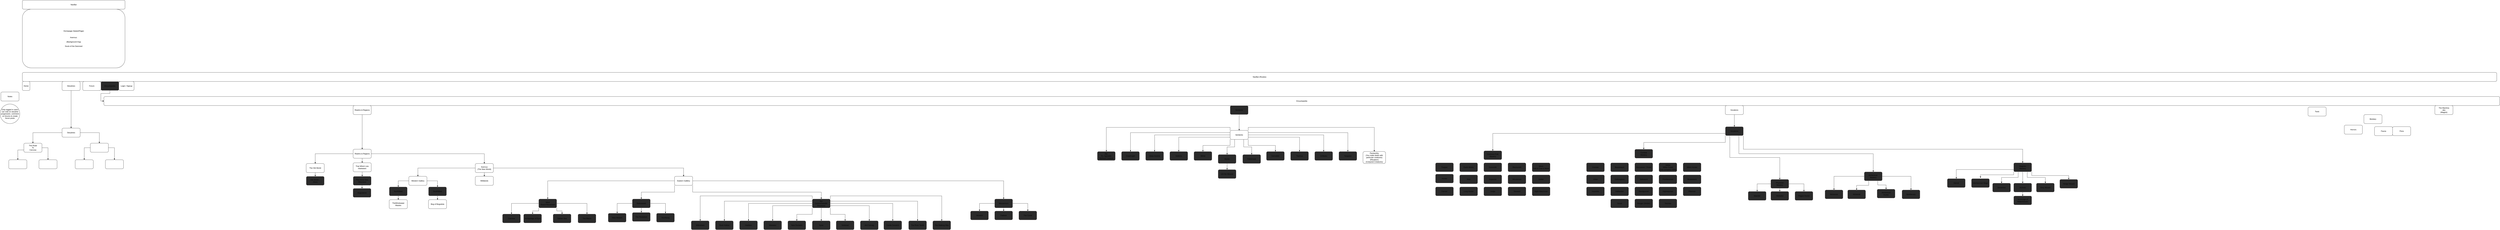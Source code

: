 <mxfile version="13.1.3">
    <diagram id="6hGFLwfOUW9BJ-s0fimq" name="Page-1">
        <mxGraphModel dx="3237" dy="2157" grid="1" gridSize="10" guides="1" tooltips="1" connect="1" arrows="1" fold="1" page="1" pageScale="1" pageWidth="827" pageHeight="1169" math="0" shadow="0">
            <root>
                <mxCell id="0"/>
                <mxCell id="1" parent="0"/>
                <mxCell id="2" value="Encyclopedia" style="rounded=1;whiteSpace=wrap;html=1;" parent="1" vertex="1">
                    <mxGeometry x="-140" y="40" width="15870" height="60" as="geometry"/>
                </mxCell>
                <mxCell id="3" value="Homepage (SplashPage)&lt;br&gt;&lt;br&gt;&lt;br&gt;Avernus:&lt;br&gt;&lt;br&gt;(Background Img)&lt;br&gt;&lt;br&gt;Souls of the Dammed" style="rounded=1;whiteSpace=wrap;html=1;" parent="1" vertex="1">
                    <mxGeometry x="-680" y="-540" width="680" height="390" as="geometry"/>
                </mxCell>
                <mxCell id="175" style="edgeStyle=orthogonalEdgeStyle;rounded=0;orthogonalLoop=1;jettySize=auto;html=1;exitX=0.25;exitY=1;exitDx=0;exitDy=0;entryX=0.5;entryY=0;entryDx=0;entryDy=0;" edge="1" parent="1" source="4" target="162">
                    <mxGeometry relative="1" as="geometry"/>
                </mxCell>
                <mxCell id="176" style="edgeStyle=orthogonalEdgeStyle;rounded=0;orthogonalLoop=1;jettySize=auto;html=1;exitX=0.75;exitY=1;exitDx=0;exitDy=0;entryX=0.5;entryY=0;entryDx=0;entryDy=0;" edge="1" parent="1" source="4" target="163">
                    <mxGeometry relative="1" as="geometry"/>
                </mxCell>
                <mxCell id="177" style="edgeStyle=orthogonalEdgeStyle;rounded=0;orthogonalLoop=1;jettySize=auto;html=1;exitX=1;exitY=1;exitDx=0;exitDy=0;entryX=0.5;entryY=0;entryDx=0;entryDy=0;" edge="1" parent="1" source="4" target="164">
                    <mxGeometry relative="1" as="geometry"/>
                </mxCell>
                <mxCell id="178" style="edgeStyle=orthogonalEdgeStyle;rounded=0;orthogonalLoop=1;jettySize=auto;html=1;exitX=1;exitY=0.75;exitDx=0;exitDy=0;" edge="1" parent="1" source="4" target="166">
                    <mxGeometry relative="1" as="geometry"/>
                </mxCell>
                <mxCell id="179" style="edgeStyle=orthogonalEdgeStyle;rounded=0;orthogonalLoop=1;jettySize=auto;html=1;exitX=1;exitY=0.5;exitDx=0;exitDy=0;" edge="1" parent="1" source="4" target="165">
                    <mxGeometry relative="1" as="geometry"/>
                </mxCell>
                <mxCell id="180" style="edgeStyle=orthogonalEdgeStyle;rounded=0;orthogonalLoop=1;jettySize=auto;html=1;exitX=1;exitY=0.25;exitDx=0;exitDy=0;" edge="1" parent="1" source="4" target="171">
                    <mxGeometry relative="1" as="geometry"/>
                </mxCell>
                <mxCell id="184" style="edgeStyle=orthogonalEdgeStyle;rounded=0;orthogonalLoop=1;jettySize=auto;html=1;exitX=0;exitY=1;exitDx=0;exitDy=0;entryX=0.5;entryY=0;entryDx=0;entryDy=0;" edge="1" parent="1" source="4" target="161">
                    <mxGeometry relative="1" as="geometry"/>
                </mxCell>
                <mxCell id="185" style="edgeStyle=orthogonalEdgeStyle;rounded=0;orthogonalLoop=1;jettySize=auto;html=1;exitX=0;exitY=0.75;exitDx=0;exitDy=0;" edge="1" parent="1" source="4" target="167">
                    <mxGeometry relative="1" as="geometry"/>
                </mxCell>
                <mxCell id="186" style="edgeStyle=orthogonalEdgeStyle;rounded=0;orthogonalLoop=1;jettySize=auto;html=1;exitX=0;exitY=0.5;exitDx=0;exitDy=0;entryX=0.5;entryY=0;entryDx=0;entryDy=0;" edge="1" parent="1" source="4" target="168">
                    <mxGeometry relative="1" as="geometry"/>
                </mxCell>
                <mxCell id="187" style="edgeStyle=orthogonalEdgeStyle;rounded=0;orthogonalLoop=1;jettySize=auto;html=1;exitX=0;exitY=0.25;exitDx=0;exitDy=0;" edge="1" parent="1" source="4" target="173">
                    <mxGeometry relative="1" as="geometry"/>
                </mxCell>
                <mxCell id="188" style="edgeStyle=orthogonalEdgeStyle;rounded=0;orthogonalLoop=1;jettySize=auto;html=1;exitX=0;exitY=0;exitDx=0;exitDy=0;entryX=0.5;entryY=0;entryDx=0;entryDy=0;" edge="1" parent="1" source="4" target="170">
                    <mxGeometry relative="1" as="geometry"/>
                </mxCell>
                <mxCell id="216" style="edgeStyle=orthogonalEdgeStyle;rounded=0;orthogonalLoop=1;jettySize=auto;html=1;exitX=1;exitY=0;exitDx=0;exitDy=0;" edge="1" parent="1" source="4" target="14">
                    <mxGeometry relative="1" as="geometry"/>
                </mxCell>
                <mxCell id="4" value="Sentients" style="rounded=1;whiteSpace=wrap;html=1;" parent="1" vertex="1">
                    <mxGeometry x="7320" y="265" width="120" height="60" as="geometry"/>
                </mxCell>
                <mxCell id="5" value="Bestiary" style="rounded=1;whiteSpace=wrap;html=1;" parent="1" vertex="1">
                    <mxGeometry x="14830" y="160" width="120" height="60" as="geometry"/>
                </mxCell>
                <mxCell id="42" style="edgeStyle=orthogonalEdgeStyle;rounded=0;orthogonalLoop=1;jettySize=auto;html=1;exitX=0.5;exitY=1;exitDx=0;exitDy=0;entryX=0.5;entryY=0;entryDx=0;entryDy=0;" edge="1" parent="1" source="6" target="31">
                    <mxGeometry relative="1" as="geometry"/>
                </mxCell>
                <mxCell id="82" style="edgeStyle=orthogonalEdgeStyle;rounded=0;orthogonalLoop=1;jettySize=auto;html=1;exitX=0;exitY=0.5;exitDx=0;exitDy=0;entryX=0.5;entryY=0;entryDx=0;entryDy=0;" edge="1" parent="1" source="6" target="32">
                    <mxGeometry relative="1" as="geometry"/>
                </mxCell>
                <mxCell id="83" style="edgeStyle=orthogonalEdgeStyle;rounded=0;orthogonalLoop=1;jettySize=auto;html=1;exitX=1;exitY=0.5;exitDx=0;exitDy=0;entryX=0.5;entryY=0;entryDx=0;entryDy=0;" edge="1" parent="1" source="6" target="38">
                    <mxGeometry relative="1" as="geometry"/>
                </mxCell>
                <mxCell id="6" value="Realms &amp;amp; Regions" style="rounded=1;whiteSpace=wrap;html=1;" parent="1" vertex="1">
                    <mxGeometry x="1511" y="390" width="120" height="60" as="geometry"/>
                </mxCell>
                <mxCell id="84" style="edgeStyle=orthogonalEdgeStyle;rounded=0;orthogonalLoop=1;jettySize=auto;html=1;exitX=1;exitY=0.5;exitDx=0;exitDy=0;entryX=0.5;entryY=0;entryDx=0;entryDy=0;" edge="1" parent="1" source="7" target="33">
                    <mxGeometry relative="1" as="geometry"/>
                </mxCell>
                <mxCell id="85" style="edgeStyle=orthogonalEdgeStyle;rounded=0;orthogonalLoop=1;jettySize=auto;html=1;exitX=0;exitY=0.5;exitDx=0;exitDy=0;entryX=0.5;entryY=0;entryDx=0;entryDy=0;" edge="1" parent="1" source="7" target="24">
                    <mxGeometry relative="1" as="geometry"/>
                </mxCell>
                <mxCell id="7" value="Storylines" style="rounded=1;whiteSpace=wrap;html=1;" parent="1" vertex="1">
                    <mxGeometry x="-417" y="250" width="120" height="60" as="geometry"/>
                </mxCell>
                <mxCell id="8" value="Home" style="rounded=1;whiteSpace=wrap;html=1;" parent="1" vertex="1">
                    <mxGeometry x="-680" y="-60" width="50" height="60" as="geometry"/>
                </mxCell>
                <mxCell id="9" value="Login / Signup" style="rounded=1;whiteSpace=wrap;html=1;" parent="1" vertex="1">
                    <mxGeometry x="-40" y="-60" width="100" height="60" as="geometry"/>
                </mxCell>
                <mxCell id="10" value="Forum" style="rounded=1;whiteSpace=wrap;html=1;" parent="1" vertex="1">
                    <mxGeometry x="-280" y="-60" width="120" height="60" as="geometry"/>
                </mxCell>
                <mxCell id="11" value="Only logged in users can vote on storyline progression, comment on forums &amp;amp; create forum posts" style="ellipse;whiteSpace=wrap;html=1;aspect=fixed;" vertex="1" parent="1">
                    <mxGeometry x="-827" y="90" width="130" height="130" as="geometry"/>
                </mxCell>
                <mxCell id="12" value="Notes" style="rounded=1;whiteSpace=wrap;html=1;" vertex="1" parent="1">
                    <mxGeometry x="-822" y="10" width="120" height="60" as="geometry"/>
                </mxCell>
                <mxCell id="13" value="Tools" style="rounded=1;whiteSpace=wrap;html=1;" vertex="1" parent="1">
                    <mxGeometry x="14460" y="110" width="120" height="60" as="geometry"/>
                </mxCell>
                <mxCell id="14" value="Pactworthy&lt;br&gt;(You make deals with particular creatures)&lt;br&gt;(Ritualism)&lt;br&gt;(Conjured Creatures)" style="rounded=1;whiteSpace=wrap;html=1;" vertex="1" parent="1">
                    <mxGeometry x="8200" y="405" width="150" height="80" as="geometry"/>
                </mxCell>
                <mxCell id="190" style="edgeStyle=orthogonalEdgeStyle;rounded=0;orthogonalLoop=1;jettySize=auto;html=1;exitX=0.5;exitY=1;exitDx=0;exitDy=0;entryX=0.5;entryY=0;entryDx=0;entryDy=0;" edge="1" parent="1" source="15" target="189">
                    <mxGeometry relative="1" as="geometry"/>
                </mxCell>
                <mxCell id="15" value="Vocations" style="rounded=1;whiteSpace=wrap;html=1;" vertex="1" parent="1">
                    <mxGeometry x="10600" y="100" width="120" height="60" as="geometry"/>
                </mxCell>
                <mxCell id="16" value="Flora" style="rounded=1;whiteSpace=wrap;html=1;" vertex="1" parent="1">
                    <mxGeometry x="15020" y="240" width="120" height="60" as="geometry"/>
                </mxCell>
                <mxCell id="17" value="Fauna" style="rounded=1;whiteSpace=wrap;html=1;" vertex="1" parent="1">
                    <mxGeometry x="14900" y="240" width="120" height="60" as="geometry"/>
                </mxCell>
                <mxCell id="18" value="Horrors" style="rounded=1;whiteSpace=wrap;html=1;" vertex="1" parent="1">
                    <mxGeometry x="14700" y="230" width="120" height="60" as="geometry"/>
                </mxCell>
                <mxCell id="19" value="Bog of Bogodola" style="rounded=1;whiteSpace=wrap;html=1;" vertex="1" parent="1">
                    <mxGeometry x="2010" y="725" width="120" height="60" as="geometry"/>
                </mxCell>
                <mxCell id="20" value="TheWindswept Wastes" style="rounded=1;whiteSpace=wrap;html=1;" vertex="1" parent="1">
                    <mxGeometry x="1750" y="725" width="120" height="60" as="geometry"/>
                </mxCell>
                <mxCell id="60" style="edgeStyle=orthogonalEdgeStyle;rounded=0;orthogonalLoop=1;jettySize=auto;html=1;exitX=0;exitY=0.75;exitDx=0;exitDy=0;entryX=0.5;entryY=0;entryDx=0;entryDy=0;" edge="1" parent="1" source="24" target="57">
                    <mxGeometry relative="1" as="geometry"/>
                </mxCell>
                <mxCell id="61" style="edgeStyle=orthogonalEdgeStyle;rounded=0;orthogonalLoop=1;jettySize=auto;html=1;exitX=1;exitY=0.5;exitDx=0;exitDy=0;entryX=0.5;entryY=0;entryDx=0;entryDy=0;" edge="1" parent="1" source="24" target="56">
                    <mxGeometry relative="1" as="geometry"/>
                </mxCell>
                <mxCell id="24" value="The Road &lt;br&gt;To &lt;br&gt;Carcosa" style="rounded=1;whiteSpace=wrap;html=1;" vertex="1" parent="1">
                    <mxGeometry x="-670" y="350" width="120" height="60" as="geometry"/>
                </mxCell>
                <mxCell id="159" style="edgeStyle=orthogonalEdgeStyle;rounded=0;orthogonalLoop=1;jettySize=auto;html=1;exitX=0.5;exitY=1;exitDx=0;exitDy=0;entryX=0.5;entryY=0;entryDx=0;entryDy=0;" edge="1" parent="1" source="31" target="156">
                    <mxGeometry relative="1" as="geometry"/>
                </mxCell>
                <mxCell id="31" value="That Which Lies Inbetween" style="rounded=1;whiteSpace=wrap;html=1;" vertex="1" parent="1">
                    <mxGeometry x="1511" y="480" width="120" height="60" as="geometry"/>
                </mxCell>
                <mxCell id="158" style="edgeStyle=orthogonalEdgeStyle;rounded=0;orthogonalLoop=1;jettySize=auto;html=1;exitX=0.5;exitY=1;exitDx=0;exitDy=0;entryX=0.5;entryY=0;entryDx=0;entryDy=0;" edge="1" parent="1" source="32" target="157">
                    <mxGeometry relative="1" as="geometry"/>
                </mxCell>
                <mxCell id="32" value="The Old World" style="rounded=1;whiteSpace=wrap;html=1;" vertex="1" parent="1">
                    <mxGeometry x="1200" y="485" width="120" height="60" as="geometry"/>
                </mxCell>
                <mxCell id="62" style="edgeStyle=orthogonalEdgeStyle;rounded=0;orthogonalLoop=1;jettySize=auto;html=1;exitX=0;exitY=0.5;exitDx=0;exitDy=0;entryX=0.5;entryY=0;entryDx=0;entryDy=0;" edge="1" parent="1" source="33" target="55">
                    <mxGeometry relative="1" as="geometry"/>
                </mxCell>
                <mxCell id="63" style="edgeStyle=orthogonalEdgeStyle;rounded=0;orthogonalLoop=1;jettySize=auto;html=1;exitX=1;exitY=0.5;exitDx=0;exitDy=0;entryX=0.5;entryY=0;entryDx=0;entryDy=0;" edge="1" parent="1" source="33" target="54">
                    <mxGeometry relative="1" as="geometry"/>
                </mxCell>
                <mxCell id="33" value="" style="rounded=1;whiteSpace=wrap;html=1;" vertex="1" parent="1">
                    <mxGeometry x="-230" y="350" width="120" height="60" as="geometry"/>
                </mxCell>
                <mxCell id="69" style="edgeStyle=orthogonalEdgeStyle;rounded=0;orthogonalLoop=1;jettySize=auto;html=1;exitX=1;exitY=0.5;exitDx=0;exitDy=0;entryX=0.5;entryY=0;entryDx=0;entryDy=0;" edge="1" parent="1" source="38" target="51">
                    <mxGeometry relative="1" as="geometry"/>
                </mxCell>
                <mxCell id="70" style="edgeStyle=orthogonalEdgeStyle;rounded=0;orthogonalLoop=1;jettySize=auto;html=1;exitX=0;exitY=0.5;exitDx=0;exitDy=0;entryX=0.5;entryY=0;entryDx=0;entryDy=0;" edge="1" parent="1" source="38" target="52">
                    <mxGeometry relative="1" as="geometry"/>
                </mxCell>
                <mxCell id="71" style="edgeStyle=orthogonalEdgeStyle;rounded=0;orthogonalLoop=1;jettySize=auto;html=1;exitX=0.5;exitY=1;exitDx=0;exitDy=0;entryX=0.5;entryY=0;entryDx=0;entryDy=0;" edge="1" parent="1" source="38" target="53">
                    <mxGeometry relative="1" as="geometry"/>
                </mxCell>
                <mxCell id="38" value="Avernus &lt;br&gt;(The New World)" style="rounded=1;whiteSpace=wrap;html=1;" vertex="1" parent="1">
                    <mxGeometry x="2320" y="485" width="120" height="60" as="geometry"/>
                </mxCell>
                <mxCell id="45" value="NavBar" style="rounded=1;whiteSpace=wrap;html=1;" vertex="1" parent="1">
                    <mxGeometry x="-680" y="-600" width="680" height="60" as="geometry"/>
                </mxCell>
                <mxCell id="49" value="The Machina&lt;br&gt;aka&lt;br&gt;(Magick)" style="rounded=1;whiteSpace=wrap;html=1;" vertex="1" parent="1">
                    <mxGeometry x="15300" y="100" width="120" height="60" as="geometry"/>
                </mxCell>
                <mxCell id="91" style="edgeStyle=orthogonalEdgeStyle;rounded=0;orthogonalLoop=1;jettySize=auto;html=1;exitX=0;exitY=0.5;exitDx=0;exitDy=0;entryX=0.5;entryY=0;entryDx=0;entryDy=0;" edge="1" parent="1" source="51" target="90">
                    <mxGeometry relative="1" as="geometry"/>
                </mxCell>
                <mxCell id="92" style="edgeStyle=orthogonalEdgeStyle;rounded=0;orthogonalLoop=1;jettySize=auto;html=1;exitX=0;exitY=1;exitDx=0;exitDy=0;entryX=0.5;entryY=0;entryDx=0;entryDy=0;" edge="1" parent="1" source="51" target="89">
                    <mxGeometry relative="1" as="geometry"/>
                </mxCell>
                <mxCell id="93" style="edgeStyle=orthogonalEdgeStyle;rounded=0;orthogonalLoop=1;jettySize=auto;html=1;exitX=1;exitY=1;exitDx=0;exitDy=0;entryX=0.5;entryY=0;entryDx=0;entryDy=0;" edge="1" parent="1" source="51" target="87">
                    <mxGeometry relative="1" as="geometry"/>
                </mxCell>
                <mxCell id="94" style="edgeStyle=orthogonalEdgeStyle;rounded=0;orthogonalLoop=1;jettySize=auto;html=1;exitX=1;exitY=0.5;exitDx=0;exitDy=0;entryX=0.5;entryY=0;entryDx=0;entryDy=0;" edge="1" parent="1" source="51" target="88">
                    <mxGeometry relative="1" as="geometry"/>
                </mxCell>
                <mxCell id="51" value="Eastern Galllery" style="rounded=1;whiteSpace=wrap;html=1;" vertex="1" parent="1">
                    <mxGeometry x="3640" y="570" width="120" height="60" as="geometry"/>
                </mxCell>
                <mxCell id="78" style="edgeStyle=orthogonalEdgeStyle;rounded=0;orthogonalLoop=1;jettySize=auto;html=1;exitX=1;exitY=0.5;exitDx=0;exitDy=0;entryX=0.5;entryY=0;entryDx=0;entryDy=0;" edge="1" parent="1" source="52" target="76">
                    <mxGeometry relative="1" as="geometry"/>
                </mxCell>
                <mxCell id="79" style="edgeStyle=orthogonalEdgeStyle;rounded=0;orthogonalLoop=1;jettySize=auto;html=1;exitX=0;exitY=0.5;exitDx=0;exitDy=0;entryX=0.5;entryY=0;entryDx=0;entryDy=0;" edge="1" parent="1" source="52" target="77">
                    <mxGeometry relative="1" as="geometry"/>
                </mxCell>
                <mxCell id="52" value="Western Gallery" style="rounded=1;whiteSpace=wrap;html=1;" vertex="1" parent="1">
                    <mxGeometry x="1880" y="570" width="120" height="60" as="geometry"/>
                </mxCell>
                <mxCell id="53" value="Wildlands" style="rounded=1;whiteSpace=wrap;html=1;" vertex="1" parent="1">
                    <mxGeometry x="2320" y="570" width="120" height="60" as="geometry"/>
                </mxCell>
                <mxCell id="54" value="" style="rounded=1;whiteSpace=wrap;html=1;" vertex="1" parent="1">
                    <mxGeometry x="-130" y="460" width="120" height="60" as="geometry"/>
                </mxCell>
                <mxCell id="55" value="" style="rounded=1;whiteSpace=wrap;html=1;" vertex="1" parent="1">
                    <mxGeometry x="-330" y="460" width="120" height="60" as="geometry"/>
                </mxCell>
                <mxCell id="56" value="" style="rounded=1;whiteSpace=wrap;html=1;" vertex="1" parent="1">
                    <mxGeometry x="-570" y="460" width="120" height="60" as="geometry"/>
                </mxCell>
                <mxCell id="57" value="" style="rounded=1;whiteSpace=wrap;html=1;" vertex="1" parent="1">
                    <mxGeometry x="-770" y="460" width="120" height="60" as="geometry"/>
                </mxCell>
                <mxCell id="59" style="edgeStyle=orthogonalEdgeStyle;rounded=0;orthogonalLoop=1;jettySize=auto;html=1;exitX=0.5;exitY=1;exitDx=0;exitDy=0;entryX=0.5;entryY=0;entryDx=0;entryDy=0;" edge="1" parent="1" source="58" target="7">
                    <mxGeometry relative="1" as="geometry"/>
                </mxCell>
                <mxCell id="58" value="Storylines" style="rounded=1;whiteSpace=wrap;html=1;" vertex="1" parent="1">
                    <mxGeometry x="-417" y="-60" width="120" height="60" as="geometry"/>
                </mxCell>
                <mxCell id="65" style="edgeStyle=orthogonalEdgeStyle;rounded=0;orthogonalLoop=1;jettySize=auto;html=1;exitX=0.5;exitY=1;exitDx=0;exitDy=0;entryX=0.5;entryY=0;entryDx=0;entryDy=0;" edge="1" parent="1" source="64" target="6">
                    <mxGeometry relative="1" as="geometry"/>
                </mxCell>
                <mxCell id="64" value="Realms &amp;amp; Regions" style="rounded=1;whiteSpace=wrap;html=1;" vertex="1" parent="1">
                    <mxGeometry x="1511" y="100" width="120" height="60" as="geometry"/>
                </mxCell>
                <mxCell id="81" style="edgeStyle=orthogonalEdgeStyle;rounded=0;orthogonalLoop=1;jettySize=auto;html=1;exitX=0.5;exitY=1;exitDx=0;exitDy=0;entryX=0.5;entryY=0;entryDx=0;entryDy=0;" edge="1" parent="1" source="76" target="19">
                    <mxGeometry relative="1" as="geometry"/>
                </mxCell>
                <mxCell id="76" value="SouthWest" style="rounded=1;whiteSpace=wrap;html=1;strokeColor=#F0E9E9;fillColor=#2A2A2A;" vertex="1" parent="1">
                    <mxGeometry x="2010" y="640" width="120" height="60" as="geometry"/>
                </mxCell>
                <mxCell id="80" style="edgeStyle=orthogonalEdgeStyle;rounded=0;orthogonalLoop=1;jettySize=auto;html=1;exitX=0.5;exitY=1;exitDx=0;exitDy=0;entryX=0.5;entryY=0;entryDx=0;entryDy=0;" edge="1" parent="1" source="77" target="20">
                    <mxGeometry relative="1" as="geometry"/>
                </mxCell>
                <mxCell id="77" value="NorthWest" style="rounded=1;whiteSpace=wrap;html=1;strokeColor=#F0E9E9;fillColor=#2A2A2A;" vertex="1" parent="1">
                    <mxGeometry x="1750" y="640" width="120" height="60" as="geometry"/>
                </mxCell>
                <mxCell id="126" style="edgeStyle=orthogonalEdgeStyle;rounded=0;orthogonalLoop=1;jettySize=auto;html=1;exitX=0.5;exitY=1;exitDx=0;exitDy=0;entryX=0.5;entryY=0;entryDx=0;entryDy=0;" edge="1" parent="1" source="87" target="115">
                    <mxGeometry relative="1" as="geometry"/>
                </mxCell>
                <mxCell id="145" style="edgeStyle=orthogonalEdgeStyle;rounded=0;orthogonalLoop=1;jettySize=auto;html=1;exitX=0;exitY=1;exitDx=0;exitDy=0;entryX=0.5;entryY=0;entryDx=0;entryDy=0;" edge="1" parent="1" source="87" target="116">
                    <mxGeometry relative="1" as="geometry"/>
                </mxCell>
                <mxCell id="146" style="edgeStyle=orthogonalEdgeStyle;rounded=0;orthogonalLoop=1;jettySize=auto;html=1;exitX=0;exitY=0.75;exitDx=0;exitDy=0;entryX=0.5;entryY=0;entryDx=0;entryDy=0;" edge="1" parent="1" source="87" target="117">
                    <mxGeometry relative="1" as="geometry"/>
                </mxCell>
                <mxCell id="147" style="edgeStyle=orthogonalEdgeStyle;rounded=0;orthogonalLoop=1;jettySize=auto;html=1;exitX=0;exitY=0.5;exitDx=0;exitDy=0;" edge="1" parent="1" source="87" target="118">
                    <mxGeometry relative="1" as="geometry"/>
                </mxCell>
                <mxCell id="148" style="edgeStyle=orthogonalEdgeStyle;rounded=0;orthogonalLoop=1;jettySize=auto;html=1;exitX=0;exitY=0.25;exitDx=0;exitDy=0;" edge="1" parent="1" source="87" target="119">
                    <mxGeometry relative="1" as="geometry"/>
                </mxCell>
                <mxCell id="149" style="edgeStyle=orthogonalEdgeStyle;rounded=0;orthogonalLoop=1;jettySize=auto;html=1;exitX=0;exitY=0;exitDx=0;exitDy=0;" edge="1" parent="1" source="87" target="120">
                    <mxGeometry relative="1" as="geometry"/>
                </mxCell>
                <mxCell id="150" style="edgeStyle=orthogonalEdgeStyle;rounded=0;orthogonalLoop=1;jettySize=auto;html=1;exitX=1;exitY=1;exitDx=0;exitDy=0;" edge="1" parent="1" source="87" target="121">
                    <mxGeometry relative="1" as="geometry"/>
                </mxCell>
                <mxCell id="151" style="edgeStyle=orthogonalEdgeStyle;rounded=0;orthogonalLoop=1;jettySize=auto;html=1;exitX=1;exitY=0.75;exitDx=0;exitDy=0;" edge="1" parent="1" source="87" target="122">
                    <mxGeometry relative="1" as="geometry"/>
                </mxCell>
                <mxCell id="152" style="edgeStyle=orthogonalEdgeStyle;rounded=0;orthogonalLoop=1;jettySize=auto;html=1;exitX=1;exitY=0.5;exitDx=0;exitDy=0;entryX=0.5;entryY=0;entryDx=0;entryDy=0;" edge="1" parent="1" source="87" target="123">
                    <mxGeometry relative="1" as="geometry"/>
                </mxCell>
                <mxCell id="153" style="edgeStyle=orthogonalEdgeStyle;rounded=0;orthogonalLoop=1;jettySize=auto;html=1;exitX=1;exitY=0.25;exitDx=0;exitDy=0;" edge="1" parent="1" source="87" target="125">
                    <mxGeometry relative="1" as="geometry"/>
                </mxCell>
                <mxCell id="154" style="edgeStyle=orthogonalEdgeStyle;rounded=0;orthogonalLoop=1;jettySize=auto;html=1;exitX=1;exitY=0;exitDx=0;exitDy=0;" edge="1" parent="1" source="87" target="124">
                    <mxGeometry relative="1" as="geometry"/>
                </mxCell>
                <mxCell id="87" value="Kyr &lt;br&gt;Commonwealth&amp;nbsp;&lt;br&gt;Provinces" style="rounded=1;whiteSpace=wrap;html=1;strokeColor=#F0E9E9;fillColor=#2A2A2A;" vertex="1" parent="1">
                    <mxGeometry x="4552" y="720" width="120" height="60" as="geometry"/>
                </mxCell>
                <mxCell id="112" style="edgeStyle=orthogonalEdgeStyle;rounded=0;orthogonalLoop=1;jettySize=auto;html=1;exitX=0.5;exitY=1;exitDx=0;exitDy=0;entryX=0.5;entryY=0;entryDx=0;entryDy=0;" edge="1" parent="1" source="88" target="104">
                    <mxGeometry relative="1" as="geometry"/>
                </mxCell>
                <mxCell id="143" style="edgeStyle=orthogonalEdgeStyle;rounded=0;orthogonalLoop=1;jettySize=auto;html=1;exitX=0;exitY=0.5;exitDx=0;exitDy=0;entryX=0.5;entryY=0;entryDx=0;entryDy=0;" edge="1" parent="1" source="88" target="103">
                    <mxGeometry relative="1" as="geometry"/>
                </mxCell>
                <mxCell id="144" style="edgeStyle=orthogonalEdgeStyle;rounded=0;orthogonalLoop=1;jettySize=auto;html=1;exitX=1;exitY=0.5;exitDx=0;exitDy=0;entryX=0.5;entryY=0;entryDx=0;entryDy=0;" edge="1" parent="1" source="88" target="102">
                    <mxGeometry relative="1" as="geometry"/>
                </mxCell>
                <mxCell id="88" value="Messerhorn" style="rounded=1;whiteSpace=wrap;html=1;strokeColor=#F0E9E9;fillColor=#2A2A2A;" vertex="1" parent="1">
                    <mxGeometry x="5760" y="720" width="120" height="60" as="geometry"/>
                </mxCell>
                <mxCell id="109" style="edgeStyle=orthogonalEdgeStyle;rounded=0;orthogonalLoop=1;jettySize=auto;html=1;exitX=0.5;exitY=1;exitDx=0;exitDy=0;entryX=0.5;entryY=0;entryDx=0;entryDy=0;" edge="1" parent="1" source="89" target="100">
                    <mxGeometry relative="1" as="geometry"/>
                </mxCell>
                <mxCell id="141" style="edgeStyle=orthogonalEdgeStyle;rounded=0;orthogonalLoop=1;jettySize=auto;html=1;exitX=0;exitY=0.5;exitDx=0;exitDy=0;entryX=0.5;entryY=0;entryDx=0;entryDy=0;" edge="1" parent="1" source="89" target="99">
                    <mxGeometry relative="1" as="geometry"/>
                </mxCell>
                <mxCell id="142" style="edgeStyle=orthogonalEdgeStyle;rounded=0;orthogonalLoop=1;jettySize=auto;html=1;exitX=1;exitY=0.5;exitDx=0;exitDy=0;" edge="1" parent="1" source="89" target="101">
                    <mxGeometry relative="1" as="geometry"/>
                </mxCell>
                <mxCell id="89" value="Reiksweald" style="rounded=1;whiteSpace=wrap;html=1;strokeColor=#F0E9E9;fillColor=#2A2A2A;" vertex="1" parent="1">
                    <mxGeometry x="3360" y="720" width="120" height="60" as="geometry"/>
                </mxCell>
                <mxCell id="137" style="edgeStyle=orthogonalEdgeStyle;rounded=0;orthogonalLoop=1;jettySize=auto;html=1;exitX=0;exitY=0.5;exitDx=0;exitDy=0;entryX=0.5;entryY=0;entryDx=0;entryDy=0;" edge="1" parent="1" source="90" target="95">
                    <mxGeometry relative="1" as="geometry"/>
                </mxCell>
                <mxCell id="138" style="edgeStyle=orthogonalEdgeStyle;rounded=0;orthogonalLoop=1;jettySize=auto;html=1;exitX=0;exitY=1;exitDx=0;exitDy=0;entryX=0.5;entryY=0;entryDx=0;entryDy=0;" edge="1" parent="1" source="90" target="96">
                    <mxGeometry relative="1" as="geometry"/>
                </mxCell>
                <mxCell id="139" style="edgeStyle=orthogonalEdgeStyle;rounded=0;orthogonalLoop=1;jettySize=auto;html=1;exitX=1;exitY=1;exitDx=0;exitDy=0;entryX=0.5;entryY=0;entryDx=0;entryDy=0;" edge="1" parent="1" source="90" target="97">
                    <mxGeometry relative="1" as="geometry"/>
                </mxCell>
                <mxCell id="140" style="edgeStyle=orthogonalEdgeStyle;rounded=0;orthogonalLoop=1;jettySize=auto;html=1;exitX=1;exitY=0.5;exitDx=0;exitDy=0;entryX=0.5;entryY=0;entryDx=0;entryDy=0;" edge="1" parent="1" source="90" target="98">
                    <mxGeometry relative="1" as="geometry"/>
                </mxCell>
                <mxCell id="90" value="West Reach*Revanwall" style="rounded=1;whiteSpace=wrap;html=1;strokeColor=#F0E9E9;fillColor=#2A2A2A;" vertex="1" parent="1">
                    <mxGeometry x="2740" y="720" width="120" height="60" as="geometry"/>
                </mxCell>
                <mxCell id="95" value="Carcosa" style="rounded=1;whiteSpace=wrap;html=1;strokeColor=#F0E9E9;fillColor=#2A2A2A;" vertex="1" parent="1">
                    <mxGeometry x="2500" y="820" width="120" height="60" as="geometry"/>
                </mxCell>
                <mxCell id="96" value="Archipelago of Eyre" style="rounded=1;whiteSpace=wrap;html=1;strokeColor=#F0E9E9;fillColor=#2A2A2A;" vertex="1" parent="1">
                    <mxGeometry x="2640" y="820" width="120" height="60" as="geometry"/>
                </mxCell>
                <mxCell id="97" value="Sabian Sea" style="rounded=1;whiteSpace=wrap;html=1;strokeColor=#F0E9E9;fillColor=#2A2A2A;" vertex="1" parent="1">
                    <mxGeometry x="2835" y="820" width="120" height="60" as="geometry"/>
                </mxCell>
                <mxCell id="98" value="The March" style="rounded=1;whiteSpace=wrap;html=1;strokeColor=#F0E9E9;fillColor=#2A2A2A;" vertex="1" parent="1">
                    <mxGeometry x="3000" y="820" width="120" height="60" as="geometry"/>
                </mxCell>
                <mxCell id="99" value="New Hessen" style="rounded=1;whiteSpace=wrap;html=1;strokeColor=#F0E9E9;fillColor=#2A2A2A;" vertex="1" parent="1">
                    <mxGeometry x="3200" y="815" width="120" height="60" as="geometry"/>
                </mxCell>
                <mxCell id="100" value="The Pendulum" style="rounded=1;whiteSpace=wrap;html=1;strokeColor=#F0E9E9;fillColor=#2A2A2A;" vertex="1" parent="1">
                    <mxGeometry x="3360" y="810" width="120" height="60" as="geometry"/>
                </mxCell>
                <mxCell id="101" value="Hochburg" style="rounded=1;whiteSpace=wrap;html=1;strokeColor=#F0E9E9;fillColor=#2A2A2A;" vertex="1" parent="1">
                    <mxGeometry x="3520" y="815" width="120" height="60" as="geometry"/>
                </mxCell>
                <mxCell id="102" value="The Comb" style="rounded=1;whiteSpace=wrap;html=1;strokeColor=#F0E9E9;fillColor=#2A2A2A;" vertex="1" parent="1">
                    <mxGeometry x="5920" y="800" width="120" height="60" as="geometry"/>
                </mxCell>
                <mxCell id="103" value="Venwich" style="rounded=1;whiteSpace=wrap;html=1;strokeColor=#F0E9E9;fillColor=#2A2A2A;" vertex="1" parent="1">
                    <mxGeometry x="5600" y="800" width="120" height="60" as="geometry"/>
                </mxCell>
                <mxCell id="104" value="Falkkirk" style="rounded=1;whiteSpace=wrap;html=1;strokeColor=#F0E9E9;fillColor=#2A2A2A;" vertex="1" parent="1">
                    <mxGeometry x="5760" y="800" width="120" height="60" as="geometry"/>
                </mxCell>
                <mxCell id="115" value="Kyne" style="rounded=1;whiteSpace=wrap;html=1;strokeColor=#F0E9E9;fillColor=#2A2A2A;" vertex="1" parent="1">
                    <mxGeometry x="4552" y="865" width="120" height="60" as="geometry"/>
                </mxCell>
                <mxCell id="116" value="New Dunwich" style="rounded=1;whiteSpace=wrap;html=1;strokeColor=#F0E9E9;fillColor=#2A2A2A;" vertex="1" parent="1">
                    <mxGeometry x="4390" y="865" width="120" height="60" as="geometry"/>
                </mxCell>
                <mxCell id="117" value="Miskaton" style="rounded=1;whiteSpace=wrap;html=1;strokeColor=#F0E9E9;fillColor=#2A2A2A;" vertex="1" parent="1">
                    <mxGeometry x="4230" y="865" width="120" height="60" as="geometry"/>
                </mxCell>
                <mxCell id="118" value="Haddam" style="rounded=1;whiteSpace=wrap;html=1;strokeColor=#F0E9E9;fillColor=#2A2A2A;" vertex="1" parent="1">
                    <mxGeometry x="4070" y="865" width="120" height="60" as="geometry"/>
                </mxCell>
                <mxCell id="119" value="Rock Hollow" style="rounded=1;whiteSpace=wrap;html=1;strokeColor=#F0E9E9;fillColor=#2A2A2A;" vertex="1" parent="1">
                    <mxGeometry x="3910" y="865" width="120" height="60" as="geometry"/>
                </mxCell>
                <mxCell id="120" value="Wilbraham" style="rounded=1;whiteSpace=wrap;html=1;strokeColor=#F0E9E9;fillColor=#2A2A2A;" vertex="1" parent="1">
                    <mxGeometry x="3750" y="865" width="120" height="60" as="geometry"/>
                </mxCell>
                <mxCell id="121" value="Solstead" style="rounded=1;whiteSpace=wrap;html=1;strokeColor=#F0E9E9;fillColor=#2A2A2A;" vertex="1" parent="1">
                    <mxGeometry x="4710" y="865" width="120" height="60" as="geometry"/>
                </mxCell>
                <mxCell id="122" value="Ard Carraig" style="rounded=1;whiteSpace=wrap;html=1;strokeColor=#F0E9E9;fillColor=#2A2A2A;" vertex="1" parent="1">
                    <mxGeometry x="4870" y="865" width="120" height="60" as="geometry"/>
                </mxCell>
                <mxCell id="123" value="Castle Dunwich" style="rounded=1;whiteSpace=wrap;html=1;strokeColor=#F0E9E9;fillColor=#2A2A2A;" vertex="1" parent="1">
                    <mxGeometry x="5025.5" y="865" width="120" height="60" as="geometry"/>
                </mxCell>
                <mxCell id="124" value="The Walking Way" style="rounded=1;whiteSpace=wrap;html=1;strokeColor=#F0E9E9;fillColor=#2A2A2A;" vertex="1" parent="1">
                    <mxGeometry x="5350" y="865" width="120" height="60" as="geometry"/>
                </mxCell>
                <mxCell id="125" value="The River Tanith" style="rounded=1;whiteSpace=wrap;html=1;strokeColor=#F0E9E9;fillColor=#2A2A2A;" vertex="1" parent="1">
                    <mxGeometry x="5190" y="865" width="120" height="60" as="geometry"/>
                </mxCell>
                <mxCell id="155" value="Angouleme" style="rounded=1;whiteSpace=wrap;html=1;strokeColor=#F0E9E9;fillColor=#2A2A2A;" vertex="1" parent="1">
                    <mxGeometry x="1510" y="650" width="120" height="60" as="geometry"/>
                </mxCell>
                <mxCell id="160" style="edgeStyle=orthogonalEdgeStyle;rounded=0;orthogonalLoop=1;jettySize=auto;html=1;exitX=0.5;exitY=1;exitDx=0;exitDy=0;entryX=0.5;entryY=0;entryDx=0;entryDy=0;" edge="1" parent="1" source="156" target="155">
                    <mxGeometry relative="1" as="geometry"/>
                </mxCell>
                <mxCell id="156" value="The Astral Sea,&lt;br&gt;Oltremere" style="rounded=1;whiteSpace=wrap;html=1;strokeColor=#F0E9E9;fillColor=#2A2A2A;" vertex="1" parent="1">
                    <mxGeometry x="1511" y="570" width="120" height="60" as="geometry"/>
                </mxCell>
                <mxCell id="157" value="Old World -&amp;nbsp;&lt;br&gt;Jhera" style="rounded=1;whiteSpace=wrap;html=1;strokeColor=#F0E9E9;fillColor=#2A2A2A;" vertex="1" parent="1">
                    <mxGeometry x="1200" y="570" width="120" height="60" as="geometry"/>
                </mxCell>
                <mxCell id="161" value="Illithid" style="rounded=1;whiteSpace=wrap;html=1;strokeColor=#F0E9E9;fillColor=#2A2A2A;" vertex="1" parent="1">
                    <mxGeometry x="7080" y="405" width="120" height="60" as="geometry"/>
                </mxCell>
                <mxCell id="174" style="edgeStyle=orthogonalEdgeStyle;rounded=0;orthogonalLoop=1;jettySize=auto;html=1;exitX=0.5;exitY=1;exitDx=0;exitDy=0;entryX=0.5;entryY=0;entryDx=0;entryDy=0;" edge="1" parent="1" source="162" target="172">
                    <mxGeometry relative="1" as="geometry"/>
                </mxCell>
                <mxCell id="162" value="Mystic" style="rounded=1;whiteSpace=wrap;html=1;strokeColor=#F0E9E9;fillColor=#2A2A2A;" vertex="1" parent="1">
                    <mxGeometry x="7240" y="425" width="120" height="60" as="geometry"/>
                </mxCell>
                <mxCell id="163" value="Pallidmask" style="rounded=1;whiteSpace=wrap;html=1;strokeColor=#F0E9E9;fillColor=#2A2A2A;" vertex="1" parent="1">
                    <mxGeometry x="7403" y="425" width="120" height="60" as="geometry"/>
                </mxCell>
                <mxCell id="164" value="Svirneblin" style="rounded=1;whiteSpace=wrap;html=1;strokeColor=#F0E9E9;fillColor=#2A2A2A;" vertex="1" parent="1">
                    <mxGeometry x="7560" y="405" width="120" height="60" as="geometry"/>
                </mxCell>
                <mxCell id="165" value="UrSkeks" style="rounded=1;whiteSpace=wrap;html=1;strokeColor=#F0E9E9;fillColor=#2A2A2A;" vertex="1" parent="1">
                    <mxGeometry x="7880" y="405" width="120" height="60" as="geometry"/>
                </mxCell>
                <mxCell id="166" value="Tianhua" style="rounded=1;whiteSpace=wrap;html=1;strokeColor=#F0E9E9;fillColor=#2A2A2A;" vertex="1" parent="1">
                    <mxGeometry x="7720" y="405" width="120" height="60" as="geometry"/>
                </mxCell>
                <mxCell id="167" value="Gobrins" style="rounded=1;whiteSpace=wrap;html=1;strokeColor=#F0E9E9;fillColor=#2A2A2A;" vertex="1" parent="1">
                    <mxGeometry x="6920" y="405" width="120" height="60" as="geometry"/>
                </mxCell>
                <mxCell id="168" value="Deep Gnome" style="rounded=1;whiteSpace=wrap;html=1;strokeColor=#F0E9E9;fillColor=#2A2A2A;" vertex="1" parent="1">
                    <mxGeometry x="6760" y="405" width="120" height="60" as="geometry"/>
                </mxCell>
                <mxCell id="170" value="Ally&amp;nbsp;&lt;br&gt;Ex. Agreable&lt;br&gt;Mythical Creature" style="rounded=1;whiteSpace=wrap;html=1;strokeColor=#F0E9E9;fillColor=#2A2A2A;" vertex="1" parent="1">
                    <mxGeometry x="6440" y="405" width="120" height="60" as="geometry"/>
                </mxCell>
                <mxCell id="171" value="Yangxian" style="rounded=1;whiteSpace=wrap;html=1;strokeColor=#F0E9E9;fillColor=#2A2A2A;" vertex="1" parent="1">
                    <mxGeometry x="8040" y="405" width="120" height="60" as="geometry"/>
                </mxCell>
                <mxCell id="172" value="Urtt the Weaver" style="rounded=1;whiteSpace=wrap;html=1;strokeColor=#F0E9E9;fillColor=#2A2A2A;" vertex="1" parent="1">
                    <mxGeometry x="7240" y="525" width="120" height="60" as="geometry"/>
                </mxCell>
                <mxCell id="173" value="CrayKnight" style="rounded=1;whiteSpace=wrap;html=1;strokeColor=#F0E9E9;fillColor=#2A2A2A;" vertex="1" parent="1">
                    <mxGeometry x="6600" y="405" width="120" height="60" as="geometry"/>
                </mxCell>
                <mxCell id="183" style="edgeStyle=orthogonalEdgeStyle;rounded=0;orthogonalLoop=1;jettySize=auto;html=1;exitX=0.5;exitY=1;exitDx=0;exitDy=0;" edge="1" parent="1" source="181" target="4">
                    <mxGeometry relative="1" as="geometry"/>
                </mxCell>
                <mxCell id="181" value="Sentients" style="rounded=1;whiteSpace=wrap;html=1;strokeColor=#F0E9E9;fillColor=#2A2A2A;" vertex="1" parent="1">
                    <mxGeometry x="7320" y="100" width="120" height="60" as="geometry"/>
                </mxCell>
                <mxCell id="198" style="edgeStyle=orthogonalEdgeStyle;rounded=0;orthogonalLoop=1;jettySize=auto;html=1;exitX=0.25;exitY=1;exitDx=0;exitDy=0;entryX=0.5;entryY=0;entryDx=0;entryDy=0;" edge="1" parent="1" source="189" target="195">
                    <mxGeometry relative="1" as="geometry"/>
                </mxCell>
                <mxCell id="199" style="edgeStyle=orthogonalEdgeStyle;rounded=0;orthogonalLoop=1;jettySize=auto;html=1;exitX=0.75;exitY=1;exitDx=0;exitDy=0;entryX=0.5;entryY=0;entryDx=0;entryDy=0;" edge="1" parent="1" source="189" target="194">
                    <mxGeometry relative="1" as="geometry"/>
                </mxCell>
                <mxCell id="200" style="edgeStyle=orthogonalEdgeStyle;rounded=0;orthogonalLoop=1;jettySize=auto;html=1;exitX=1;exitY=1;exitDx=0;exitDy=0;" edge="1" parent="1" source="189" target="193">
                    <mxGeometry relative="1" as="geometry"/>
                </mxCell>
                <mxCell id="201" style="edgeStyle=orthogonalEdgeStyle;rounded=0;orthogonalLoop=1;jettySize=auto;html=1;exitX=0;exitY=1;exitDx=0;exitDy=0;entryX=0.5;entryY=0;entryDx=0;entryDy=0;" edge="1" parent="1" source="189" target="196">
                    <mxGeometry relative="1" as="geometry"/>
                </mxCell>
                <mxCell id="202" style="edgeStyle=orthogonalEdgeStyle;rounded=0;orthogonalLoop=1;jettySize=auto;html=1;exitX=0;exitY=0.75;exitDx=0;exitDy=0;" edge="1" parent="1" source="189" target="192">
                    <mxGeometry relative="1" as="geometry"/>
                </mxCell>
                <mxCell id="189" value="Vocations" style="rounded=1;whiteSpace=wrap;html=1;strokeColor=#F0E9E9;fillColor=#2A2A2A;" vertex="1" parent="1">
                    <mxGeometry x="10600" y="240" width="120" height="60" as="geometry"/>
                </mxCell>
                <mxCell id="191" value="Alchemical &lt;br&gt;Hunter" style="rounded=1;whiteSpace=wrap;html=1;strokeColor=#F0E9E9;fillColor=#2A2A2A;" vertex="1" parent="1">
                    <mxGeometry x="11605" y="655" width="120" height="60" as="geometry"/>
                </mxCell>
                <mxCell id="192" value="Common Folk&lt;br&gt;Mastery" style="rounded=1;whiteSpace=wrap;html=1;strokeColor=#F0E9E9;fillColor=#2A2A2A;" vertex="1" parent="1">
                    <mxGeometry x="9000" y="400" width="120" height="60" as="geometry"/>
                </mxCell>
                <mxCell id="264" style="edgeStyle=orthogonalEdgeStyle;rounded=0;orthogonalLoop=1;jettySize=auto;html=1;exitX=0.5;exitY=1;exitDx=0;exitDy=0;entryX=0.5;entryY=0;entryDx=0;entryDy=0;" edge="1" parent="1" source="193" target="207">
                    <mxGeometry relative="1" as="geometry"/>
                </mxCell>
                <mxCell id="267" style="edgeStyle=orthogonalEdgeStyle;rounded=0;orthogonalLoop=1;jettySize=auto;html=1;exitX=0.75;exitY=1;exitDx=0;exitDy=0;entryX=0.5;entryY=0;entryDx=0;entryDy=0;" edge="1" parent="1" source="193" target="219">
                    <mxGeometry relative="1" as="geometry"/>
                </mxCell>
                <mxCell id="270" style="edgeStyle=orthogonalEdgeStyle;rounded=0;orthogonalLoop=1;jettySize=auto;html=1;exitX=1;exitY=1;exitDx=0;exitDy=0;" edge="1" parent="1" source="193" target="224">
                    <mxGeometry relative="1" as="geometry"/>
                </mxCell>
                <mxCell id="271" style="edgeStyle=orthogonalEdgeStyle;rounded=0;orthogonalLoop=1;jettySize=auto;html=1;exitX=0.25;exitY=1;exitDx=0;exitDy=0;entryX=0.5;entryY=0;entryDx=0;entryDy=0;" edge="1" parent="1" source="193" target="246">
                    <mxGeometry relative="1" as="geometry"/>
                </mxCell>
                <mxCell id="272" style="edgeStyle=orthogonalEdgeStyle;rounded=0;orthogonalLoop=1;jettySize=auto;html=1;exitX=0;exitY=1;exitDx=0;exitDy=0;" edge="1" parent="1" source="193">
                    <mxGeometry relative="1" as="geometry">
                        <mxPoint x="12290" y="580" as="targetPoint"/>
                    </mxGeometry>
                </mxCell>
                <mxCell id="273" style="edgeStyle=orthogonalEdgeStyle;rounded=0;orthogonalLoop=1;jettySize=auto;html=1;exitX=0;exitY=0.75;exitDx=0;exitDy=0;entryX=0.5;entryY=0;entryDx=0;entryDy=0;" edge="1" parent="1" source="193" target="226">
                    <mxGeometry relative="1" as="geometry"/>
                </mxCell>
                <mxCell id="193" value="Magicks&lt;br&gt;Mastery" style="rounded=1;whiteSpace=wrap;html=1;strokeColor=#F0E9E9;fillColor=#2A2A2A;" vertex="1" parent="1">
                    <mxGeometry x="12510" y="480" width="120" height="60" as="geometry"/>
                </mxCell>
                <mxCell id="258" style="edgeStyle=orthogonalEdgeStyle;rounded=0;orthogonalLoop=1;jettySize=auto;html=1;exitX=0.25;exitY=1;exitDx=0;exitDy=0;entryX=0.5;entryY=0;entryDx=0;entryDy=0;" edge="1" parent="1" source="194" target="203">
                    <mxGeometry relative="1" as="geometry"/>
                </mxCell>
                <mxCell id="259" style="edgeStyle=orthogonalEdgeStyle;rounded=0;orthogonalLoop=1;jettySize=auto;html=1;exitX=0.75;exitY=1;exitDx=0;exitDy=0;" edge="1" parent="1" source="194" target="191">
                    <mxGeometry relative="1" as="geometry"/>
                </mxCell>
                <mxCell id="260" style="edgeStyle=orthogonalEdgeStyle;rounded=0;orthogonalLoop=1;jettySize=auto;html=1;exitX=1;exitY=0.5;exitDx=0;exitDy=0;entryX=0.5;entryY=0;entryDx=0;entryDy=0;" edge="1" parent="1" source="194" target="205">
                    <mxGeometry relative="1" as="geometry"/>
                </mxCell>
                <mxCell id="261" style="edgeStyle=orthogonalEdgeStyle;rounded=0;orthogonalLoop=1;jettySize=auto;html=1;exitX=0;exitY=0.5;exitDx=0;exitDy=0;" edge="1" parent="1" source="194" target="204">
                    <mxGeometry relative="1" as="geometry"/>
                </mxCell>
                <mxCell id="194" value="Alchemical&amp;nbsp;&lt;br&gt;Mastery" style="rounded=1;whiteSpace=wrap;html=1;strokeColor=#F0E9E9;fillColor=#2A2A2A;" vertex="1" parent="1">
                    <mxGeometry x="11520" y="540" width="120" height="60" as="geometry"/>
                </mxCell>
                <mxCell id="255" style="edgeStyle=orthogonalEdgeStyle;rounded=0;orthogonalLoop=1;jettySize=auto;html=1;exitX=0.5;exitY=1;exitDx=0;exitDy=0;" edge="1" parent="1" source="195" target="225">
                    <mxGeometry relative="1" as="geometry"/>
                </mxCell>
                <mxCell id="256" style="edgeStyle=orthogonalEdgeStyle;rounded=0;orthogonalLoop=1;jettySize=auto;html=1;exitX=0;exitY=0.5;exitDx=0;exitDy=0;entryX=0.5;entryY=0;entryDx=0;entryDy=0;" edge="1" parent="1" source="195" target="235">
                    <mxGeometry relative="1" as="geometry"/>
                </mxCell>
                <mxCell id="257" style="edgeStyle=orthogonalEdgeStyle;rounded=0;orthogonalLoop=1;jettySize=auto;html=1;exitX=1;exitY=0.5;exitDx=0;exitDy=0;entryX=0.5;entryY=0;entryDx=0;entryDy=0;" edge="1" parent="1" source="195" target="242">
                    <mxGeometry relative="1" as="geometry"/>
                </mxCell>
                <mxCell id="195" value="Physician&lt;br&gt;Mastery" style="rounded=1;whiteSpace=wrap;html=1;strokeColor=#F0E9E9;fillColor=#2A2A2A;" vertex="1" parent="1">
                    <mxGeometry x="10901" y="590" width="120" height="60" as="geometry"/>
                </mxCell>
                <mxCell id="196" value="Combat&lt;br&gt;Mastery" style="rounded=1;whiteSpace=wrap;html=1;strokeColor=#F0E9E9;fillColor=#2A2A2A;" vertex="1" parent="1">
                    <mxGeometry x="10000" y="390" width="120" height="60" as="geometry"/>
                </mxCell>
                <mxCell id="203" value="Alchemik" style="rounded=1;whiteSpace=wrap;html=1;strokeColor=#F0E9E9;fillColor=#2A2A2A;" vertex="1" parent="1">
                    <mxGeometry x="11410" y="660" width="120" height="60" as="geometry"/>
                </mxCell>
                <mxCell id="204" value="Alchemist" style="rounded=1;whiteSpace=wrap;html=1;strokeColor=#F0E9E9;fillColor=#2A2A2A;" vertex="1" parent="1">
                    <mxGeometry x="11260" y="660" width="120" height="60" as="geometry"/>
                </mxCell>
                <mxCell id="205" value="Apothecary" style="rounded=1;whiteSpace=wrap;html=1;strokeColor=#F0E9E9;fillColor=#2A2A2A;" vertex="1" parent="1">
                    <mxGeometry x="11770" y="660" width="120" height="60" as="geometry"/>
                </mxCell>
                <mxCell id="206" value="Archmage of Waterheaven" style="rounded=1;whiteSpace=wrap;html=1;strokeColor=#F0E9E9;fillColor=#2A2A2A;" vertex="1" parent="1">
                    <mxGeometry x="12510" y="700" width="120" height="60" as="geometry"/>
                </mxCell>
                <mxCell id="265" style="edgeStyle=orthogonalEdgeStyle;rounded=0;orthogonalLoop=1;jettySize=auto;html=1;exitX=0.5;exitY=1;exitDx=0;exitDy=0;entryX=0.5;entryY=0;entryDx=0;entryDy=0;" edge="1" parent="1" source="207" target="206">
                    <mxGeometry relative="1" as="geometry"/>
                </mxCell>
                <mxCell id="207" value="Archwiz" style="rounded=1;whiteSpace=wrap;html=1;strokeColor=#F0E9E9;fillColor=#2A2A2A;" vertex="1" parent="1">
                    <mxGeometry x="12510" y="615" width="120" height="60" as="geometry"/>
                </mxCell>
                <mxCell id="208" value="Beastslayer" style="rounded=1;whiteSpace=wrap;html=1;strokeColor=#F0E9E9;fillColor=#2A2A2A;" vertex="1" parent="1">
                    <mxGeometry x="9840" y="480" width="120" height="60" as="geometry"/>
                </mxCell>
                <mxCell id="209" value="Blacksmith" style="rounded=1;whiteSpace=wrap;html=1;strokeColor=#F0E9E9;fillColor=#2A2A2A;" vertex="1" parent="1">
                    <mxGeometry x="9160" y="480" width="120" height="60" as="geometry"/>
                </mxCell>
                <mxCell id="210" value="Buccaneer / Pirate" style="rounded=1;whiteSpace=wrap;html=1;strokeColor=#F0E9E9;fillColor=#2A2A2A;" vertex="1" parent="1">
                    <mxGeometry x="10000" y="480" width="120" height="60" as="geometry"/>
                </mxCell>
                <mxCell id="211" value="Miner&lt;br&gt;Salt &amp;amp; Coal &amp;amp; Metal" style="rounded=1;whiteSpace=wrap;html=1;strokeColor=#F0E9E9;fillColor=#2A2A2A;" vertex="1" parent="1">
                    <mxGeometry x="9320" y="480" width="120" height="60" as="geometry"/>
                </mxCell>
                <mxCell id="213" value="Sellsword" style="rounded=1;whiteSpace=wrap;html=1;strokeColor=#F0E9E9;fillColor=#2A2A2A;" vertex="1" parent="1">
                    <mxGeometry x="10000" y="560" width="120" height="60" as="geometry"/>
                </mxCell>
                <mxCell id="214" value="Earth-Works" style="rounded=1;whiteSpace=wrap;html=1;strokeColor=#F0E9E9;fillColor=#2A2A2A;" vertex="1" parent="1">
                    <mxGeometry x="8840" y="480" width="120" height="60" as="geometry"/>
                </mxCell>
                <mxCell id="215" value="Militia&lt;br&gt;Militia Guard&lt;br&gt;Free company militia" style="rounded=1;whiteSpace=wrap;html=1;strokeColor=#F0E9E9;fillColor=#2A2A2A;" vertex="1" parent="1">
                    <mxGeometry x="10160" y="480" width="120" height="60" as="geometry"/>
                </mxCell>
                <mxCell id="217" value="Frontiersman" style="rounded=1;whiteSpace=wrap;html=1;strokeColor=#F0E9E9;fillColor=#2A2A2A;" vertex="1" parent="1">
                    <mxGeometry x="10160" y="560" width="120" height="60" as="geometry"/>
                </mxCell>
                <mxCell id="218" value="Gallowglass" style="rounded=1;whiteSpace=wrap;html=1;strokeColor=#F0E9E9;fillColor=#2A2A2A;" vertex="1" parent="1">
                    <mxGeometry x="9840" y="560" width="120" height="60" as="geometry"/>
                </mxCell>
                <mxCell id="219" value="Grey Wizard" style="rounded=1;whiteSpace=wrap;html=1;strokeColor=#F0E9E9;fillColor=#2A2A2A;" vertex="1" parent="1">
                    <mxGeometry x="12660" y="615" width="120" height="60" as="geometry"/>
                </mxCell>
                <mxCell id="220" value="Gunsmith" style="rounded=1;whiteSpace=wrap;html=1;strokeColor=#F0E9E9;fillColor=#2A2A2A;" vertex="1" parent="1">
                    <mxGeometry x="9000" y="480" width="120" height="60" as="geometry"/>
                </mxCell>
                <mxCell id="221" value="Halbardier" style="rounded=1;whiteSpace=wrap;html=1;strokeColor=#F0E9E9;fillColor=#2A2A2A;" vertex="1" parent="1">
                    <mxGeometry x="9840" y="640" width="120" height="60" as="geometry"/>
                </mxCell>
                <mxCell id="222" value="Handgunner" style="rounded=1;whiteSpace=wrap;html=1;strokeColor=#F0E9E9;fillColor=#2A2A2A;" vertex="1" parent="1">
                    <mxGeometry x="10000" y="640" width="120" height="60" as="geometry"/>
                </mxCell>
                <mxCell id="223" value="Farmer" style="rounded=1;whiteSpace=wrap;html=1;strokeColor=#F0E9E9;fillColor=#2A2A2A;" vertex="1" parent="1">
                    <mxGeometry x="8680" y="640" width="120" height="60" as="geometry"/>
                </mxCell>
                <mxCell id="224" value="Hedge Wizard" style="rounded=1;whiteSpace=wrap;html=1;strokeColor=#F0E9E9;fillColor=#2A2A2A;" vertex="1" parent="1">
                    <mxGeometry x="12815" y="590" width="120" height="60" as="geometry"/>
                </mxCell>
                <mxCell id="225" value="Herbalist" style="rounded=1;whiteSpace=wrap;html=1;strokeColor=#F0E9E9;fillColor=#2A2A2A;" vertex="1" parent="1">
                    <mxGeometry x="10901" y="670" width="120" height="60" as="geometry"/>
                </mxCell>
                <mxCell id="226" value="Hermit" style="rounded=1;whiteSpace=wrap;html=1;strokeColor=#F0E9E9;fillColor=#2A2A2A;" vertex="1" parent="1">
                    <mxGeometry x="12070" y="585" width="120" height="60" as="geometry"/>
                </mxCell>
                <mxCell id="227" value="Highwayman" style="rounded=1;whiteSpace=wrap;html=1;strokeColor=#F0E9E9;fillColor=#2A2A2A;" vertex="1" parent="1">
                    <mxGeometry x="10160" y="640" width="120" height="60" as="geometry"/>
                </mxCell>
                <mxCell id="228" value="Hunter" style="rounded=1;whiteSpace=wrap;html=1;strokeColor=#F0E9E9;fillColor=#2A2A2A;" vertex="1" parent="1">
                    <mxGeometry x="8680" y="555" width="120" height="60" as="geometry"/>
                </mxCell>
                <mxCell id="229" value="Inquisitor" style="rounded=1;whiteSpace=wrap;html=1;strokeColor=#F0E9E9;fillColor=#2A2A2A;" vertex="1" parent="1">
                    <mxGeometry x="9680" y="640" width="120" height="60" as="geometry"/>
                </mxCell>
                <mxCell id="230" value="Inspector" style="rounded=1;whiteSpace=wrap;html=1;strokeColor=#F0E9E9;fillColor=#2A2A2A;" vertex="1" parent="1">
                    <mxGeometry x="9000" y="560" width="120" height="60" as="geometry"/>
                </mxCell>
                <mxCell id="231" value="Judge" style="rounded=1;whiteSpace=wrap;html=1;strokeColor=#F0E9E9;fillColor=#2A2A2A;" vertex="1" parent="1">
                    <mxGeometry x="9000" y="640" width="120" height="60" as="geometry"/>
                </mxCell>
                <mxCell id="232" value="Long Hunter" style="rounded=1;whiteSpace=wrap;html=1;strokeColor=#F0E9E9;fillColor=#2A2A2A;" vertex="1" parent="1">
                    <mxGeometry x="8840" y="640" width="120" height="60" as="geometry"/>
                </mxCell>
                <mxCell id="233" value="Trapper" style="rounded=1;whiteSpace=wrap;html=1;strokeColor=#F0E9E9;fillColor=#2A2A2A;" vertex="1" parent="1">
                    <mxGeometry x="8680" y="480" width="120" height="60" as="geometry"/>
                </mxCell>
                <mxCell id="235" value="Maester" style="rounded=1;whiteSpace=wrap;html=1;strokeColor=#F0E9E9;fillColor=#2A2A2A;" vertex="1" parent="1">
                    <mxGeometry x="10751" y="670" width="120" height="60" as="geometry"/>
                </mxCell>
                <mxCell id="237" value="Minuteman" style="rounded=1;whiteSpace=wrap;html=1;strokeColor=#F0E9E9;fillColor=#2A2A2A;" vertex="1" parent="1">
                    <mxGeometry x="9160" y="560" width="120" height="60" as="geometry"/>
                </mxCell>
                <mxCell id="238" value="Mob" style="rounded=1;whiteSpace=wrap;html=1;strokeColor=#F0E9E9;fillColor=#2A2A2A;" vertex="1" parent="1">
                    <mxGeometry x="8840" y="560" width="120" height="60" as="geometry"/>
                </mxCell>
                <mxCell id="239" value="Night Watchman" style="rounded=1;whiteSpace=wrap;html=1;strokeColor=#F0E9E9;fillColor=#2A2A2A;" vertex="1" parent="1">
                    <mxGeometry x="9320" y="640" width="120" height="60" as="geometry"/>
                </mxCell>
                <mxCell id="240" value="Outrider" style="rounded=1;whiteSpace=wrap;html=1;strokeColor=#F0E9E9;fillColor=#2A2A2A;" vertex="1" parent="1">
                    <mxGeometry x="9680" y="480" width="120" height="60" as="geometry"/>
                </mxCell>
                <mxCell id="241" value="Pikeman" style="rounded=1;whiteSpace=wrap;html=1;strokeColor=#F0E9E9;fillColor=#2A2A2A;" vertex="1" parent="1">
                    <mxGeometry x="10320" y="640" width="120" height="60" as="geometry"/>
                </mxCell>
                <mxCell id="242" value="Plague Doctor" style="rounded=1;whiteSpace=wrap;html=1;strokeColor=#F0E9E9;fillColor=#2A2A2A;" vertex="1" parent="1">
                    <mxGeometry x="11061" y="670" width="120" height="60" as="geometry"/>
                </mxCell>
                <mxCell id="243" value="Ranger (Strider)" style="rounded=1;whiteSpace=wrap;html=1;strokeColor=#F0E9E9;fillColor=#2A2A2A;" vertex="1" parent="1">
                    <mxGeometry x="10000" y="720" width="120" height="60" as="geometry"/>
                </mxCell>
                <mxCell id="244" value="Scout" style="rounded=1;whiteSpace=wrap;html=1;strokeColor=#F0E9E9;fillColor=#2A2A2A;" vertex="1" parent="1">
                    <mxGeometry x="9840" y="720" width="120" height="60" as="geometry"/>
                </mxCell>
                <mxCell id="245" value="Settler" style="rounded=1;whiteSpace=wrap;html=1;strokeColor=#F0E9E9;fillColor=#2A2A2A;" vertex="1" parent="1">
                    <mxGeometry x="9320" y="560" width="120" height="60" as="geometry"/>
                </mxCell>
                <mxCell id="246" value="Sorceress" style="rounded=1;whiteSpace=wrap;html=1;strokeColor=#F0E9E9;fillColor=#2A2A2A;" vertex="1" parent="1">
                    <mxGeometry x="12370" y="615" width="120" height="60" as="geometry"/>
                </mxCell>
                <mxCell id="247" value="Steward" style="rounded=1;whiteSpace=wrap;html=1;strokeColor=#F0E9E9;fillColor=#2A2A2A;" vertex="1" parent="1">
                    <mxGeometry x="9160" y="640" width="120" height="60" as="geometry"/>
                </mxCell>
                <mxCell id="248" value="Musketeers" style="rounded=1;whiteSpace=wrap;html=1;strokeColor=#F0E9E9;fillColor=#2A2A2A;" vertex="1" parent="1">
                    <mxGeometry x="10320" y="560" width="120" height="60" as="geometry"/>
                </mxCell>
                <mxCell id="249" value="Uhlan" style="rounded=1;whiteSpace=wrap;html=1;strokeColor=#F0E9E9;fillColor=#2A2A2A;" vertex="1" parent="1">
                    <mxGeometry x="9680" y="560" width="120" height="60" as="geometry"/>
                </mxCell>
                <mxCell id="250" value="WarHammer Mage" style="rounded=1;whiteSpace=wrap;html=1;strokeColor=#F0E9E9;fillColor=#2A2A2A;" vertex="1" parent="1">
                    <mxGeometry x="12230" y="585" width="120" height="60" as="geometry"/>
                </mxCell>
                <mxCell id="251" value="Witch Hunter" style="rounded=1;whiteSpace=wrap;html=1;strokeColor=#F0E9E9;fillColor=#2A2A2A;" vertex="1" parent="1">
                    <mxGeometry x="10320" y="480" width="120" height="60" as="geometry"/>
                </mxCell>
                <mxCell id="252" value="Yeoman" style="rounded=1;whiteSpace=wrap;html=1;strokeColor=#F0E9E9;fillColor=#2A2A2A;" vertex="1" parent="1">
                    <mxGeometry x="10160" y="720" width="120" height="60" as="geometry"/>
                </mxCell>
                <mxCell id="275" value="NavBar (Routes)" style="rounded=1;whiteSpace=wrap;html=1;" vertex="1" parent="1">
                    <mxGeometry x="-680" y="-120" width="16390" height="60" as="geometry"/>
                </mxCell>
                <mxCell id="278" style="edgeStyle=orthogonalEdgeStyle;rounded=0;orthogonalLoop=1;jettySize=auto;html=1;exitX=0.5;exitY=1;exitDx=0;exitDy=0;entryX=0;entryY=0.5;entryDx=0;entryDy=0;" edge="1" parent="1" source="276" target="2">
                    <mxGeometry relative="1" as="geometry"/>
                </mxCell>
                <mxCell id="276" value="Encyclopedia" style="rounded=1;whiteSpace=wrap;html=1;strokeColor=#F0E9E9;fillColor=#2A2A2A;" vertex="1" parent="1">
                    <mxGeometry x="-160" y="-60" width="120" height="60" as="geometry"/>
                </mxCell>
            </root>
        </mxGraphModel>
    </diagram>
</mxfile>